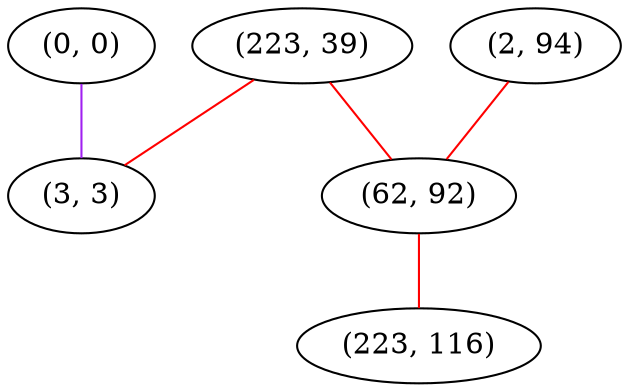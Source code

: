graph "" {
"(0, 0)";
"(223, 39)";
"(2, 94)";
"(62, 92)";
"(223, 116)";
"(3, 3)";
"(0, 0)" -- "(3, 3)"  [color=purple, key=0, weight=4];
"(223, 39)" -- "(62, 92)"  [color=red, key=0, weight=1];
"(223, 39)" -- "(3, 3)"  [color=red, key=0, weight=1];
"(2, 94)" -- "(62, 92)"  [color=red, key=0, weight=1];
"(62, 92)" -- "(223, 116)"  [color=red, key=0, weight=1];
}
